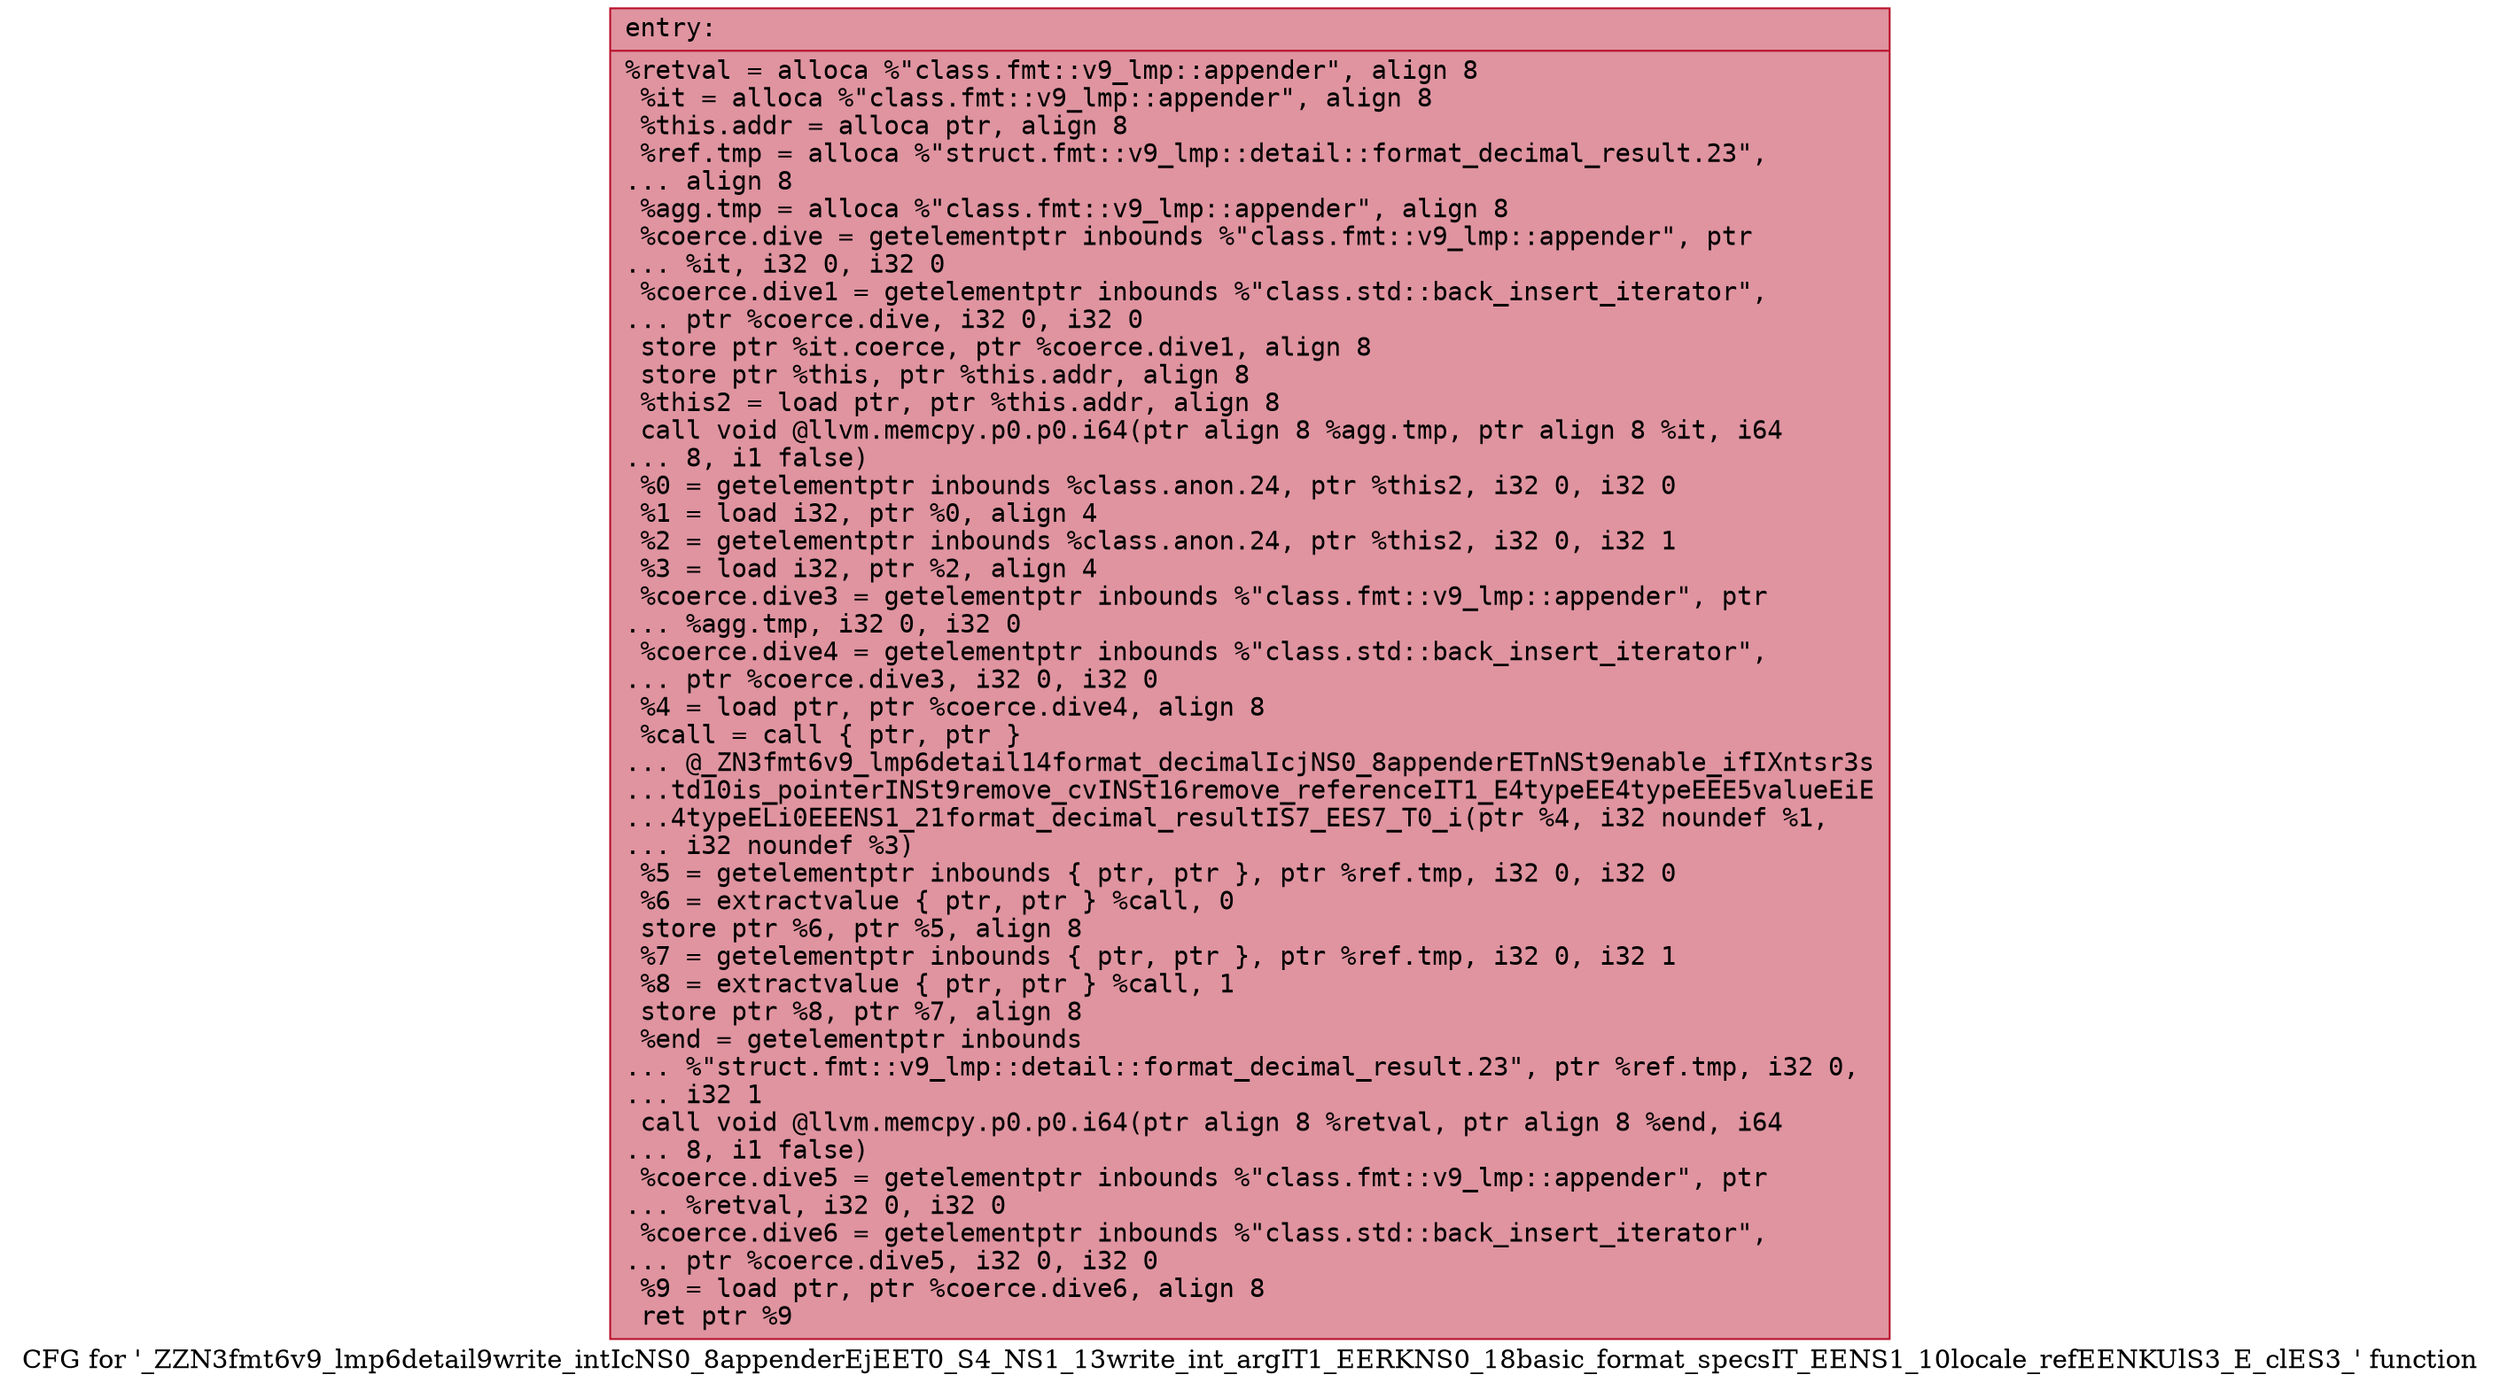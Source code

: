 digraph "CFG for '_ZZN3fmt6v9_lmp6detail9write_intIcNS0_8appenderEjEET0_S4_NS1_13write_int_argIT1_EERKNS0_18basic_format_specsIT_EENS1_10locale_refEENKUlS3_E_clES3_' function" {
	label="CFG for '_ZZN3fmt6v9_lmp6detail9write_intIcNS0_8appenderEjEET0_S4_NS1_13write_int_argIT1_EERKNS0_18basic_format_specsIT_EENS1_10locale_refEENKUlS3_E_clES3_' function";

	Node0x55fec31591c0 [shape=record,color="#b70d28ff", style=filled, fillcolor="#b70d2870" fontname="Courier",label="{entry:\l|  %retval = alloca %\"class.fmt::v9_lmp::appender\", align 8\l  %it = alloca %\"class.fmt::v9_lmp::appender\", align 8\l  %this.addr = alloca ptr, align 8\l  %ref.tmp = alloca %\"struct.fmt::v9_lmp::detail::format_decimal_result.23\",\l... align 8\l  %agg.tmp = alloca %\"class.fmt::v9_lmp::appender\", align 8\l  %coerce.dive = getelementptr inbounds %\"class.fmt::v9_lmp::appender\", ptr\l... %it, i32 0, i32 0\l  %coerce.dive1 = getelementptr inbounds %\"class.std::back_insert_iterator\",\l... ptr %coerce.dive, i32 0, i32 0\l  store ptr %it.coerce, ptr %coerce.dive1, align 8\l  store ptr %this, ptr %this.addr, align 8\l  %this2 = load ptr, ptr %this.addr, align 8\l  call void @llvm.memcpy.p0.p0.i64(ptr align 8 %agg.tmp, ptr align 8 %it, i64\l... 8, i1 false)\l  %0 = getelementptr inbounds %class.anon.24, ptr %this2, i32 0, i32 0\l  %1 = load i32, ptr %0, align 4\l  %2 = getelementptr inbounds %class.anon.24, ptr %this2, i32 0, i32 1\l  %3 = load i32, ptr %2, align 4\l  %coerce.dive3 = getelementptr inbounds %\"class.fmt::v9_lmp::appender\", ptr\l... %agg.tmp, i32 0, i32 0\l  %coerce.dive4 = getelementptr inbounds %\"class.std::back_insert_iterator\",\l... ptr %coerce.dive3, i32 0, i32 0\l  %4 = load ptr, ptr %coerce.dive4, align 8\l  %call = call \{ ptr, ptr \}\l... @_ZN3fmt6v9_lmp6detail14format_decimalIcjNS0_8appenderETnNSt9enable_ifIXntsr3s\l...td10is_pointerINSt9remove_cvINSt16remove_referenceIT1_E4typeEE4typeEEE5valueEiE\l...4typeELi0EEENS1_21format_decimal_resultIS7_EES7_T0_i(ptr %4, i32 noundef %1,\l... i32 noundef %3)\l  %5 = getelementptr inbounds \{ ptr, ptr \}, ptr %ref.tmp, i32 0, i32 0\l  %6 = extractvalue \{ ptr, ptr \} %call, 0\l  store ptr %6, ptr %5, align 8\l  %7 = getelementptr inbounds \{ ptr, ptr \}, ptr %ref.tmp, i32 0, i32 1\l  %8 = extractvalue \{ ptr, ptr \} %call, 1\l  store ptr %8, ptr %7, align 8\l  %end = getelementptr inbounds\l... %\"struct.fmt::v9_lmp::detail::format_decimal_result.23\", ptr %ref.tmp, i32 0,\l... i32 1\l  call void @llvm.memcpy.p0.p0.i64(ptr align 8 %retval, ptr align 8 %end, i64\l... 8, i1 false)\l  %coerce.dive5 = getelementptr inbounds %\"class.fmt::v9_lmp::appender\", ptr\l... %retval, i32 0, i32 0\l  %coerce.dive6 = getelementptr inbounds %\"class.std::back_insert_iterator\",\l... ptr %coerce.dive5, i32 0, i32 0\l  %9 = load ptr, ptr %coerce.dive6, align 8\l  ret ptr %9\l}"];
}
